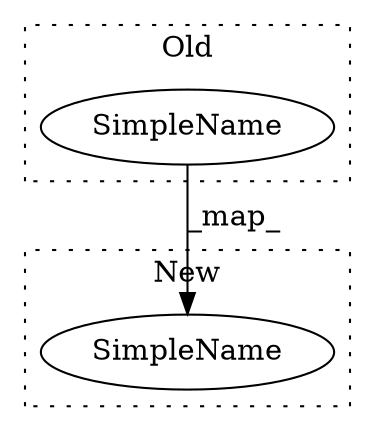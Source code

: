 digraph G {
subgraph cluster0 {
1 [label="SimpleName" a="42" s="1079" l="5" shape="ellipse"];
label = "Old";
style="dotted";
}
subgraph cluster1 {
2 [label="SimpleName" a="42" s="1086" l="2" shape="ellipse"];
label = "New";
style="dotted";
}
1 -> 2 [label="_map_"];
}